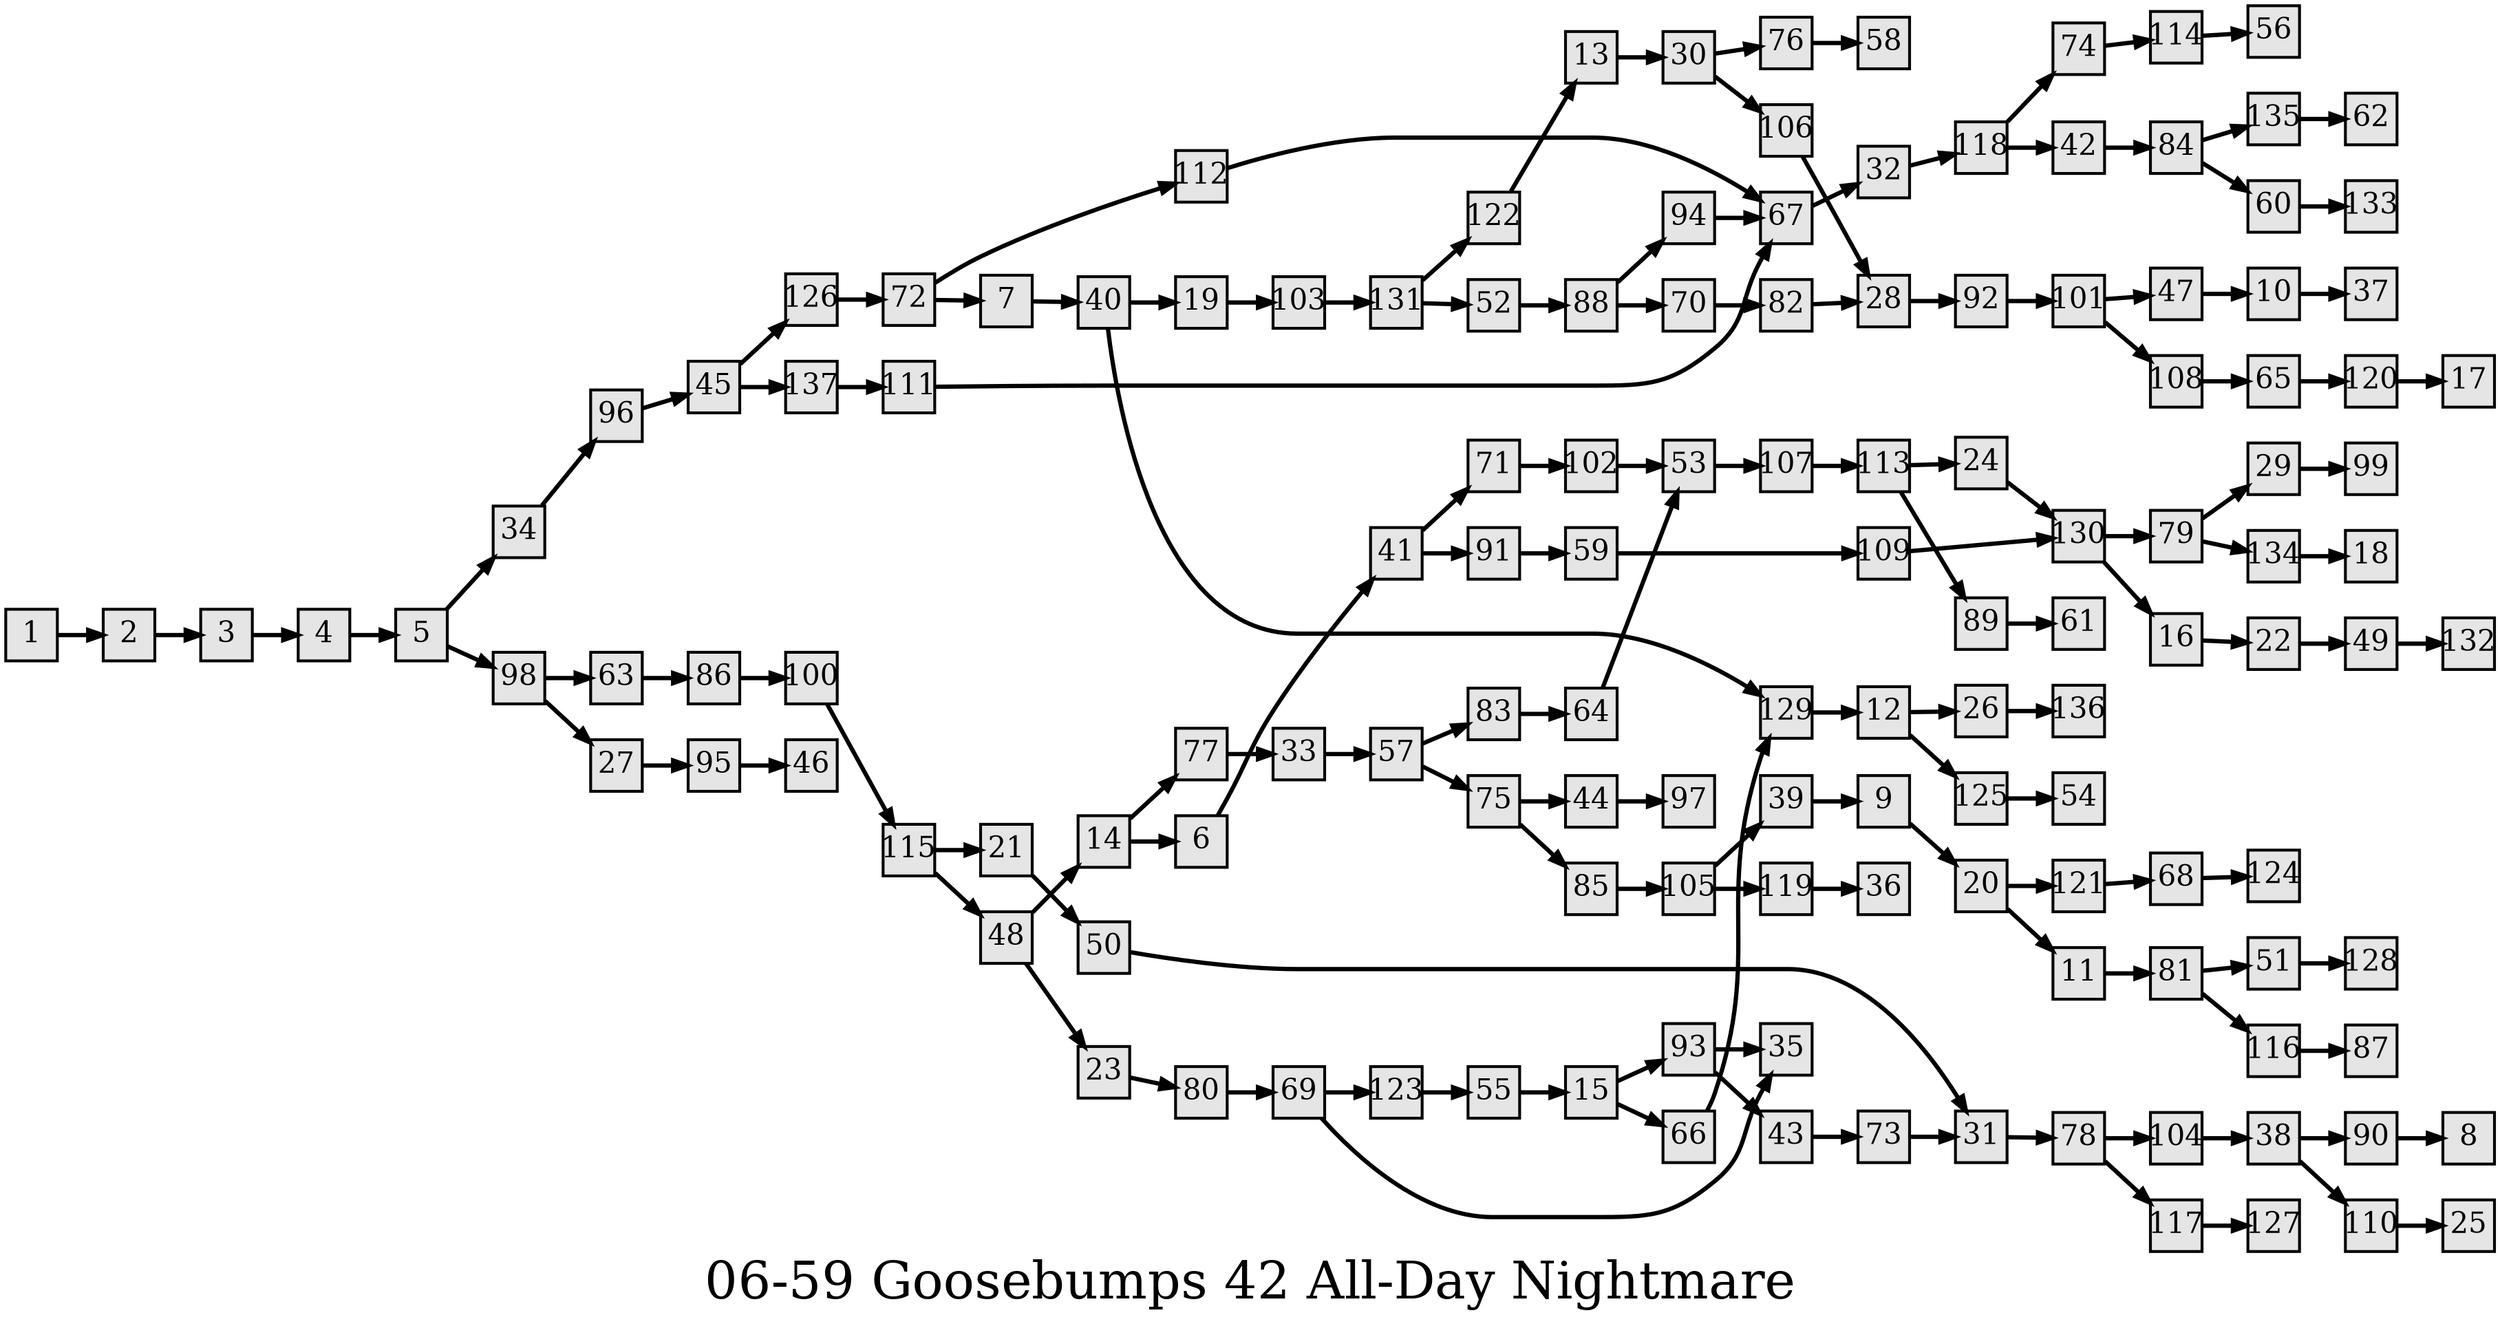 digraph g{
  graph [ label="06-59 Goosebumps 42 All-Day Nightmare" rankdir=LR, ordering=out, fontsize=36, nodesep="0.35", ranksep="0.45"];
  node  [shape=rect, penwidth=2, fontsize=20, style=filled, fillcolor=grey90, margin="0,0", labelfloat=true, regular=true, fixedsize=true];
  edge  [labelfloat=true, penwidth=3, fontsize=12];
  // ---;
  // group  : Katz;
  // id     : 06-59;
  // gbid   : 1240;
  // series : Give Yourself Goosebumps;
  // title  : All-Day Nightmare;
  // author : R.L. Stine;
  // credit:;
  // - name : Yee-Ann Wong;
  // role : encoder;
  // date : 2017-08-31;
  // - name : Jeremy Douglass;
  // role : editor;
  // date : 2017-10-19;
  // render:;
  // - name   : small;
  // styles : gvStyles-small.txt;
  // engine : dot;
  // comment: >;
  
  // ---;
  
  // From | To | Label;
  
  1 -> 2;
  2 -> 3;
  3 -> 4;
  4 -> 5;
  5 -> 34;
  5 -> 98;
  6 -> 41;
  7 -> 40;
  9 -> 20;
  10 -> 37;
  11 -> 81;
  12 -> 26;
  12 -> 125;
  13 -> 30;
  14 -> 77;
  14 -> 6;
  15 -> 93;
  15 -> 66;
  16 -> 22;
  19 -> 103;
  20 -> 121;
  20 -> 11;
  21 -> 50;
  22 -> 49;
  23 -> 80;
  24 -> 130;
  26 -> 136;
  27 -> 95;
  28 -> 92;
  29 -> 99;
  30 -> 76;
  30 -> 106;
  31 -> 78;
  32 -> 118;
  33 -> 57;
  34 -> 96;
  38 -> 90;
  38 -> 110;
  39 -> 9;
  40 -> 19;
  40 -> 129;
  41 -> 71;
  41 -> 91;
  42 -> 84;
  43 -> 73;
  44 -> 97;
  45 -> 126;
  45 -> 137;
  48 -> 14;
  47 -> 10;
  48 -> 23;
  49 -> 132;
  50 -> 31;
  51 -> 128;
  52 -> 88;
  53 -> 107;
  55 -> 15;
  57 -> 83;
  57 -> 75;
  59 -> 109;
  60 -> 133;
  63 -> 86;
  64 -> 53;
  65 -> 120;
  66 -> 129;
  67 -> 32;
  68 -> 124;
  69 -> 123;
  69 -> 35;
  70 -> 82;
  71 -> 102;
  72 -> 112;
  72 -> 7;
  73 -> 31;
  74 -> 114;
  75 -> 44;
  75 -> 85;
  76 -> 58;
  77 -> 33;
  78 -> 104;
  78 -> 117;
  79 -> 29;
  79 -> 134;
  80 -> 69;
  81 -> 51;
  81 -> 116;
  82 -> 28;
  83 -> 64;
  84 -> 135;
  84 -> 60;
  85 -> 105;
  86 -> 100;
  88 -> 94;
  88 -> 70;
  89 -> 61;
  90 -> 8;
  91 -> 59;
  92 -> 101;
  93 -> 35;
  93 -> 43;
  94 -> 67;
  95 -> 46;
  96 -> 45;
  98 -> 63;
  98 -> 27;
  100 -> 115;
  101 -> 47;
  101 -> 108;
  102 -> 53;
  103 -> 131;
  104 -> 38;
  105 -> 39;
  105 -> 119;
  106 -> 28;
  107 -> 113;
  108 -> 65;
  109 -> 130;
  110 -> 25;
  111 -> 67;
  112 -> 67;
  113 -> 24;
  113 -> 89;
  114 -> 56;
  115 -> 21;
  115 -> 48;
  116 -> 87;
  117 -> 127;
  118 -> 74;
  118 -> 42;
  119 -> 36;
  120 -> 17;
  121 -> 68;
  122 -> 13;
  123 -> 55;
  125 -> 54;
  126 -> 72;
  129 -> 12;
  130 -> 79;
  130 -> 16;
  131 -> 122;
  131 -> 52;
  134 -> 18;
  135 -> 62;
  137 -> 111;
}

